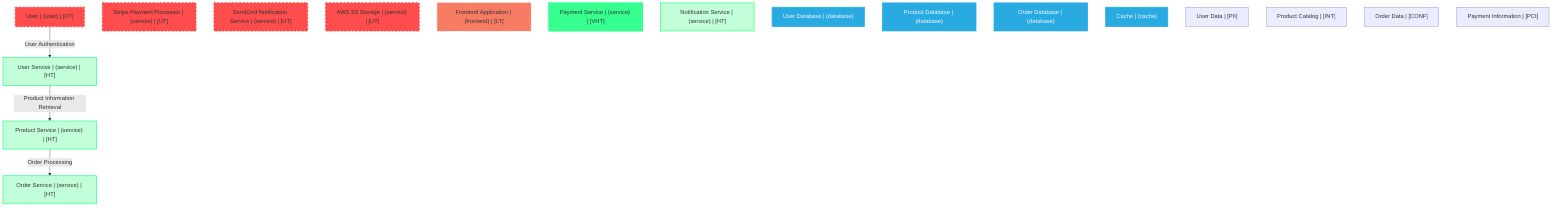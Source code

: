 graph TB
  node_01F8F8G6D8H9J0K1L2M3N4O5E1["User | (user) | [UT]"]:::untrusted
  node_01F8F8G6D8H9J0K1L2M3N4O5F2["Stripe Payment Processor | (service) | [UT]"]:::untrusted
  node_01F8F8G6D8H9J0K1L2M3N4O5G3["SendGrid Notification Service | (service) | [UT]"]:::untrusted
  node_01F8F8G6D8H9J0K1L2M3N4O5H4["AWS S3 Storage | (service) | [UT]"]:::untrusted
  node_01F8F8G6D8H9J0K1L2M3N4O5U1["Frontend Application | (frontend) | [LT]"]:::lowTrust
  node_01F8F8G6D8H9J0K1L2M3N4O5V2["User Service | (service) | [HT]"]:::highTrust
  node_01F8F8G6D8H9J0K1L2M3N4O5W3["Product Service | (service) | [HT]"]:::highTrust
  node_01F8F8G6D8H9J0K1L2M3N4O5X4["Order Service | (service) | [HT]"]:::highTrust
  node_01F8F8G6D8H9J0K1L2M3N4O5Y5["Payment Service | (service) | [VHT]"]:::veryHighTrust
  node_01F8F8G6D8H9J0K1L2M3N4O5Z6["Notification Service | (service) | [HT]"]:::highTrust
  node_01F8F8G6D8H9J0K1L2M3N4O5A7["User Database | (database)"]:::dataStore
  node_01F8F8G6D8H9J0K1L2M3N4O5B8["Product Database | (database)"]:::dataStore
  node_01F8F8G6D8H9J0K1L2M3N4O5C9["Order Database | (database)"]:::dataStore
  node_01F8F8G6D8H9J0K1L2M3N4O5D0["Cache | (cache)"]:::dataStore
  node_01F8F8G6D8H9J0K1L2M3N4O5Q7["User Data | [PII]"]:::dataAsset,pii
  node_01F8F8G6D8H9J0K1L2M3N4O5R8["Product Catalog | [INT]"]:::dataAsset,internal
  node_01F8F8G6D8H9J0K1L2M3N4O5S9["Order Data | [CONF]"]:::dataAsset,confidential
  node_01F8F8G6D8H9J0K1L2M3N4O5T0["Payment Information | [PCI]"]:::dataAsset,pci

  node_01F8F8G6D8H9J0K1L2M3N4O5E1 -->|User Authentication| node_01F8F8G6D8H9J0K1L2M3N4O5V2:::encryptedFlow
  node_01F8F8G6D8H9J0K1L2M3N4O5V2 -->|Product Information Retrieval| node_01F8F8G6D8H9J0K1L2M3N4O5W3:::encryptedFlow
  node_01F8F8G6D8H9J0K1L2M3N4O5W3 -->|Order Processing| node_01F8F8G6D8H9J0K1L2M3N4O5X4:::encryptedFlow

  classDef externalEntity fill:#FF4C4C,stroke:#FF4C4C,stroke-width:2px,color:#F5F7FA
  classDef process fill:#36FF8F,stroke:#36FF8F,stroke-width:2px,color:#0B0D17
  classDef dataStore fill:#29ABE2,stroke:#29ABE2,stroke-width:2px,color:#F5F7FA
  classDef dataAsset fill:#A259FF,stroke:#c3a4ff,stroke-width:2px,color:#F5F7FA
  classDef untrusted fill:#FF4C4C,stroke:#FF4C4C,stroke-width:3px,stroke-dasharray:5 5
  classDef lowTrust fill:#f77c63,stroke:#f77c63,stroke-width:2px,stroke-dasharray:3 3
  classDef mediumTrust fill:#FFD300,stroke:#FFD300,stroke-width:2px
  classDef highTrust fill:#C2FFD8,stroke:#36FF8F,stroke-width:2px
  classDef veryHighTrust fill:#36FF8F,stroke:#36FF8F,stroke-width:3px
  classDef public fill:#C2FFD8,stroke:#36FF8F,stroke-width:1px
  classDef internal fill:#FFF2B3,stroke:#FFD300,stroke-width:1px
  classDef confidential fill:#FFB3B3,stroke:#FF4C4C,stroke-width:2px
  classDef restricted fill:#FF4C4C,stroke:#FF4C4C,stroke-width:3px
  classDef pii fill:#ffa1ad,stroke:#A259FF,stroke-width:2px
  classDef pci fill:#FF4C4C,stroke:#FF4C4C,stroke-width:3px
  classDef phi fill:#ffa1ad,stroke:#A259FF,stroke-width:3px
  classDef encryptedFlow stroke:#36FF8F,stroke-width:2px
  classDef unencryptedFlow stroke:#FF4C4C,stroke-width:2px,stroke-dasharray:5 5
  classDef authenticatedFlow stroke:#29ABE2,stroke-width:2px
  classDef trustBoundary fill:transparent,stroke:#2E3440,stroke-width:3px,stroke-dasharray:10 5